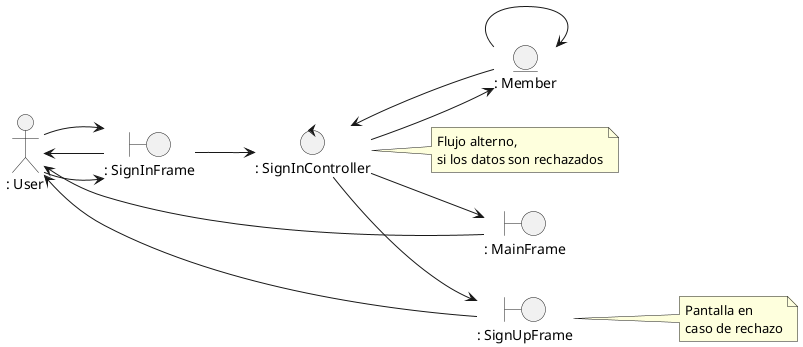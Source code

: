 @startuml uc2_login

left to right direction

actor ": User" as user
entity ": Member" as mod
control ": SignInController" as con
boundary ": SignInFrame" as vis
boundary ": MainFrame" as main
boundary ": SignUpFrame" as sup

note right of con
    Flujo alterno, 
    si los datos son rechazados
end note

note right of sup 
    Pantalla en
    caso de rechazo
end note

user --> vis
vis --> user 
user --> vis 
vis --> con
con --> mod 
mod --> mod 
mod --> con 
con --> main 
con --> sup 
main --> user 
sup --> user

@enduml